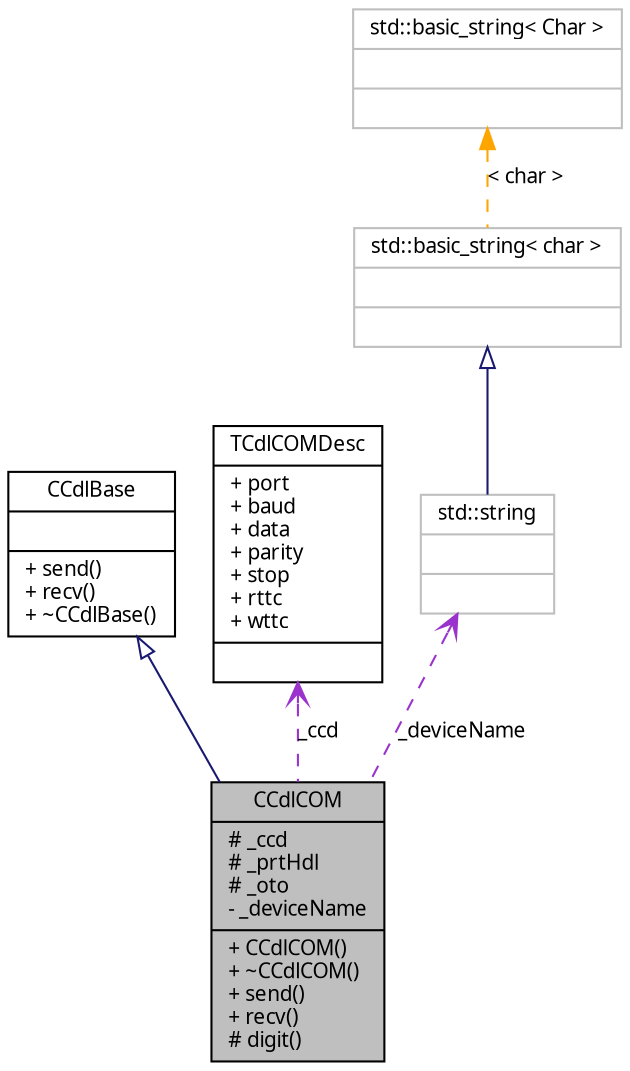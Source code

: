 digraph G
{
  edge [fontname="FreeSans.ttf",fontsize=10,labelfontname="FreeSans.ttf",labelfontsize=10];
  node [fontname="FreeSans.ttf",fontsize=10,shape=record];
  Node1 [label="{CCdlCOM\n|# _ccd\l# _prtHdl\l# _oto\l- _deviceName\l|+ CCdlCOM()\l+ ~CCdlCOM()\l+ send()\l+ recv()\l# digit()\l}",height=0.2,width=0.4,color="black", fillcolor="grey75", style="filled" fontcolor="black"];
  Node2 -> Node1 [dir=back,color="midnightblue",fontsize=10,style="solid",arrowtail="empty",fontname="FreeSans.ttf"];
  Node2 [label="{CCdlBase\n||+ send()\l+ recv()\l+ ~CCdlBase()\l}",height=0.2,width=0.4,color="black", fillcolor="white", style="filled",URL="$classCCdlBase.html",tooltip="Abstract base class for devices."];
  Node3 -> Node1 [dir=back,color="darkorchid3",fontsize=10,style="dashed",label="_ccd",arrowtail="open",fontname="FreeSans.ttf"];
  Node3 [label="{TCdlCOMDesc\n|+ port\l+ baud\l+ data\l+ parity\l+ stop\l+ rttc\l+ wttc\l|}",height=0.2,width=0.4,color="black", fillcolor="white", style="filled",URL="$structTCdlCOMDesc.html",tooltip="This structrue stores the attributes for a serial port device."];
  Node4 -> Node1 [dir=back,color="darkorchid3",fontsize=10,style="dashed",label="_deviceName",arrowtail="open",fontname="FreeSans.ttf"];
  Node4 [label="{std::string\n||}",height=0.2,width=0.4,color="grey75", fillcolor="white", style="filled",tooltip="STL class."];
  Node5 -> Node4 [dir=back,color="midnightblue",fontsize=10,style="solid",arrowtail="empty",fontname="FreeSans.ttf"];
  Node5 [label="{std::basic_string\< char \>\n||}",height=0.2,width=0.4,color="grey75", fillcolor="white", style="filled"];
  Node6 -> Node5 [dir=back,color="orange",fontsize=10,style="dashed",label="\< char \>",fontname="FreeSans.ttf"];
  Node6 [label="{std::basic_string\< Char \>\n||}",height=0.2,width=0.4,color="grey75", fillcolor="white", style="filled",tooltip="STL class."];
}
